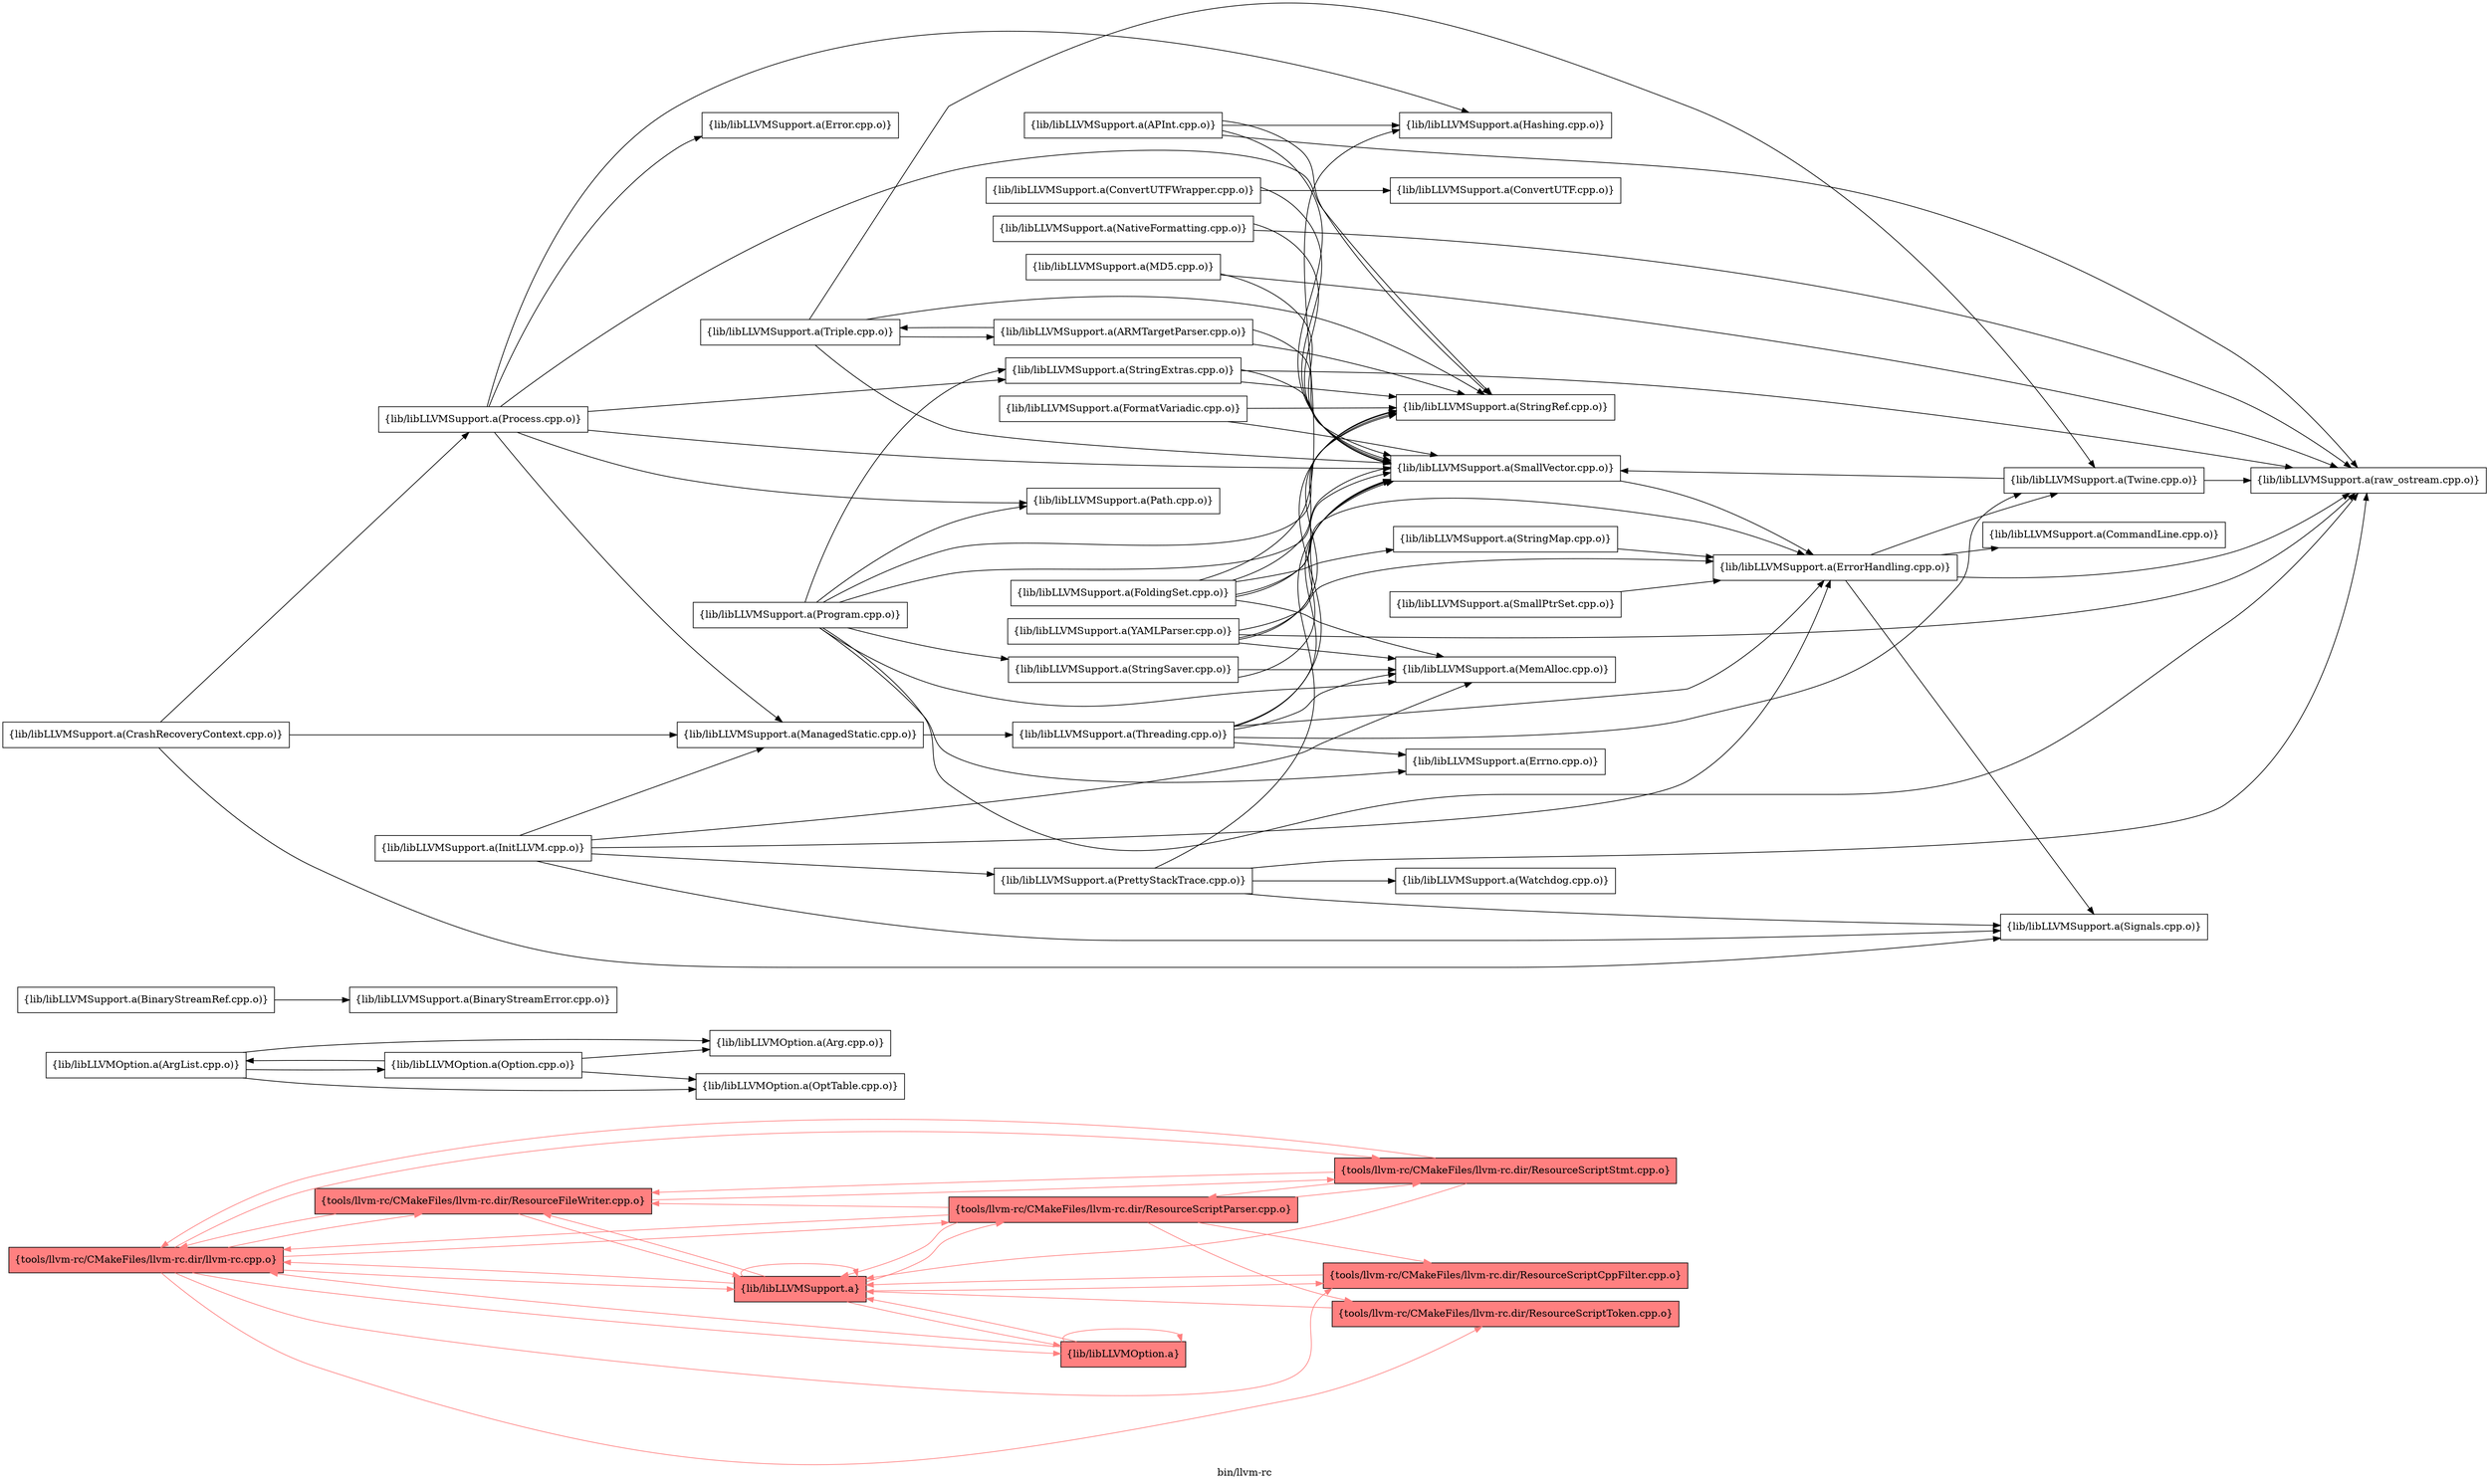 digraph "bin/llvm-rc" {
	label="bin/llvm-rc";
	rankdir="LR"
	{ rank=same; Node0x55cefd5dfe48;  }

	Node0x55cefd5dfe48 [shape=record,shape=box,style=filled,fillcolor="1.000000 0.5 1",group=1,label="{tools/llvm-rc/CMakeFiles/llvm-rc.dir/llvm-rc.cpp.o}"];
	Node0x55cefd5dfe48 -> Node0x55cefd5e0ac8[color="1.000000 0.5 1"];
	Node0x55cefd5dfe48 -> Node0x55cefd5dee08[color="1.000000 0.5 1"];
	Node0x55cefd5dfe48 -> Node0x55cefd5df588[color="1.000000 0.5 1"];
	Node0x55cefd5dfe48 -> Node0x55cefd5df218[color="1.000000 0.5 1"];
	Node0x55cefd5dfe48 -> Node0x55cefd5df8f8[color="1.000000 0.5 1"];
	Node0x55cefd5dfe48 -> Node0x55cefd5e0078[color="1.000000 0.5 1"];
	Node0x55cefd5dfe48 -> Node0x55cefd5e05c8[color="1.000000 0.5 1"];
	Node0x55cefd5e0ac8 [shape=record,shape=box,style=filled,fillcolor="1.000000 0.5 1",group=1,label="{tools/llvm-rc/CMakeFiles/llvm-rc.dir/ResourceFileWriter.cpp.o}"];
	Node0x55cefd5e0ac8 -> Node0x55cefd5dfe48[color="1.000000 0.5 1"];
	Node0x55cefd5e0ac8 -> Node0x55cefd5df218[color="1.000000 0.5 1"];
	Node0x55cefd5e0ac8 -> Node0x55cefd5e05c8[color="1.000000 0.5 1"];
	Node0x55cefd5dee08 [shape=record,shape=box,style=filled,fillcolor="1.000000 0.5 1",group=1,label="{tools/llvm-rc/CMakeFiles/llvm-rc.dir/ResourceScriptCppFilter.cpp.o}"];
	Node0x55cefd5dee08 -> Node0x55cefd5e05c8[color="1.000000 0.5 1"];
	Node0x55cefd5df588 [shape=record,shape=box,style=filled,fillcolor="1.000000 0.5 1",group=1,label="{tools/llvm-rc/CMakeFiles/llvm-rc.dir/ResourceScriptParser.cpp.o}"];
	Node0x55cefd5df588 -> Node0x55cefd5dfe48[color="1.000000 0.5 1"];
	Node0x55cefd5df588 -> Node0x55cefd5e0ac8[color="1.000000 0.5 1"];
	Node0x55cefd5df588 -> Node0x55cefd5dee08[color="1.000000 0.5 1"];
	Node0x55cefd5df588 -> Node0x55cefd5df218[color="1.000000 0.5 1"];
	Node0x55cefd5df588 -> Node0x55cefd5df8f8[color="1.000000 0.5 1"];
	Node0x55cefd5df588 -> Node0x55cefd5e05c8[color="1.000000 0.5 1"];
	Node0x55cefd5df218 [shape=record,shape=box,style=filled,fillcolor="1.000000 0.5 1",group=1,label="{tools/llvm-rc/CMakeFiles/llvm-rc.dir/ResourceScriptStmt.cpp.o}"];
	Node0x55cefd5df218 -> Node0x55cefd5dfe48[color="1.000000 0.5 1"];
	Node0x55cefd5df218 -> Node0x55cefd5e0ac8[color="1.000000 0.5 1"];
	Node0x55cefd5df218 -> Node0x55cefd5df588[color="1.000000 0.5 1"];
	Node0x55cefd5df218 -> Node0x55cefd5e05c8[color="1.000000 0.5 1"];
	Node0x55cefd5df8f8 [shape=record,shape=box,style=filled,fillcolor="1.000000 0.5 1",group=1,label="{tools/llvm-rc/CMakeFiles/llvm-rc.dir/ResourceScriptToken.cpp.o}"];
	Node0x55cefd5df8f8 -> Node0x55cefd5e05c8[color="1.000000 0.5 1"];
	Node0x55cefd5e0078 [shape=record,shape=box,style=filled,fillcolor="1.000000 0.5 1",group=1,label="{lib/libLLVMOption.a}"];
	Node0x55cefd5e0078 -> Node0x55cefd5e05c8[color="1.000000 0.5 1"];
	Node0x55cefd5e0078 -> Node0x55cefd5dfe48[color="1.000000 0.5 1"];
	Node0x55cefd5e0078 -> Node0x55cefd5e0078[color="1.000000 0.5 1"];
	Node0x55cefd5e05c8 [shape=record,shape=box,style=filled,fillcolor="1.000000 0.5 1",group=1,label="{lib/libLLVMSupport.a}"];
	Node0x55cefd5e05c8 -> Node0x55cefd5e0ac8[color="1.000000 0.5 1"];
	Node0x55cefd5e05c8 -> Node0x55cefd5df588[color="1.000000 0.5 1"];
	Node0x55cefd5e05c8 -> Node0x55cefd5e05c8[color="1.000000 0.5 1"];
	Node0x55cefd5e05c8 -> Node0x55cefd5dfe48[color="1.000000 0.5 1"];
	Node0x55cefd5e05c8 -> Node0x55cefd5dee08[color="1.000000 0.5 1"];
	Node0x55cefd5e05c8 -> Node0x55cefd5e0078[color="1.000000 0.5 1"];
	Node0x55cefd5dfe98 [shape=record,shape=box,group=0,label="{lib/libLLVMOption.a(ArgList.cpp.o)}"];
	Node0x55cefd5dfe98 -> Node0x55cefd5df7b8;
	Node0x55cefd5dfe98 -> Node0x55cefd5df268;
	Node0x55cefd5dfe98 -> Node0x55cefd5deae8;
	Node0x55cefd5df7b8 [shape=record,shape=box,group=0,label="{lib/libLLVMOption.a(Arg.cpp.o)}"];
	Node0x55cefd5df268 [shape=record,shape=box,group=0,label="{lib/libLLVMOption.a(Option.cpp.o)}"];
	Node0x55cefd5df268 -> Node0x55cefd5dfe98;
	Node0x55cefd5df268 -> Node0x55cefd5df7b8;
	Node0x55cefd5df268 -> Node0x55cefd5deae8;
	Node0x55cefd5deae8 [shape=record,shape=box,group=0,label="{lib/libLLVMOption.a(OptTable.cpp.o)}"];
	Node0x55cefd5dfc18 [shape=record,shape=box,group=0,label="{lib/libLLVMSupport.a(BinaryStreamRef.cpp.o)}"];
	Node0x55cefd5dfc18 -> Node0x55cefd5dfcb8;
	Node0x55cefd5dfcb8 [shape=record,shape=box,group=0,label="{lib/libLLVMSupport.a(BinaryStreamError.cpp.o)}"];
	Node0x55cefd5e0b18 [shape=record,shape=box,group=0,label="{lib/libLLVMSupport.a(ConvertUTFWrapper.cpp.o)}"];
	Node0x55cefd5e0b18 -> Node0x55cefd5de908;
	Node0x55cefd5e0b18 -> Node0x55cefd5dffd8;
	Node0x55cefd5de908 [shape=record,shape=box,group=0,label="{lib/libLLVMSupport.a(ConvertUTF.cpp.o)}"];
	Node0x55cefd5dffd8 [shape=record,shape=box,group=0,label="{lib/libLLVMSupport.a(SmallVector.cpp.o)}"];
	Node0x55cefd5dffd8 -> Node0x55cefd5df038;
	Node0x55cefd5df038 [shape=record,shape=box,group=0,label="{lib/libLLVMSupport.a(ErrorHandling.cpp.o)}"];
	Node0x55cefd5df038 -> Node0x55cefd5e02f8;
	Node0x55cefd5df038 -> Node0x55cefd5deb88;
	Node0x55cefd5df038 -> Node0x55cefd5df3a8;
	Node0x55cefd5df038 -> Node0x55cefd5dfd58;
	Node0x55cefd5e02f8 [shape=record,shape=box,group=0,label="{lib/libLLVMSupport.a(CommandLine.cpp.o)}"];
	Node0x55cefd5deb88 [shape=record,shape=box,group=0,label="{lib/libLLVMSupport.a(Twine.cpp.o)}"];
	Node0x55cefd5deb88 -> Node0x55cefd5dffd8;
	Node0x55cefd5deb88 -> Node0x55cefd5df3a8;
	Node0x55cefd5df3a8 [shape=record,shape=box,group=0,label="{lib/libLLVMSupport.a(raw_ostream.cpp.o)}"];
	Node0x55cefd5dfd58 [shape=record,shape=box,group=0,label="{lib/libLLVMSupport.a(Signals.cpp.o)}"];
	Node0x55cefd5e07f8 [shape=record,shape=box,group=0,label="{lib/libLLVMSupport.a(InitLLVM.cpp.o)}"];
	Node0x55cefd5e07f8 -> Node0x55cefd5df038;
	Node0x55cefd5e07f8 -> Node0x55cefd5ded18;
	Node0x55cefd5e07f8 -> Node0x55cefd5de688;
	Node0x55cefd5e07f8 -> Node0x55cefd5e0618;
	Node0x55cefd5e07f8 -> Node0x55cefd5dfd58;
	Node0x55cefd5ded18 [shape=record,shape=box,group=0,label="{lib/libLLVMSupport.a(ManagedStatic.cpp.o)}"];
	Node0x55cefd5ded18 -> Node0x55cefd5dee58;
	Node0x55cefd5de688 [shape=record,shape=box,group=0,label="{lib/libLLVMSupport.a(MemAlloc.cpp.o)}"];
	Node0x55cefd5e0618 [shape=record,shape=box,group=0,label="{lib/libLLVMSupport.a(PrettyStackTrace.cpp.o)}"];
	Node0x55cefd5e0618 -> Node0x55cefd5dffd8;
	Node0x55cefd5e0618 -> Node0x55cefd5df3a8;
	Node0x55cefd5e0618 -> Node0x55cefd5dfd58;
	Node0x55cefd5e0618 -> Node0x55cefd5df3f8;
	Node0x55cefd5dee58 [shape=record,shape=box,group=0,label="{lib/libLLVMSupport.a(Threading.cpp.o)}"];
	Node0x55cefd5dee58 -> Node0x55cefd5df038;
	Node0x55cefd5dee58 -> Node0x55cefd5de688;
	Node0x55cefd5dee58 -> Node0x55cefd5dffd8;
	Node0x55cefd5dee58 -> Node0x55cefd5df8a8;
	Node0x55cefd5dee58 -> Node0x55cefd5deb88;
	Node0x55cefd5dee58 -> Node0x55cefd5e0118;
	Node0x55cefd5df3f8 [shape=record,shape=box,group=0,label="{lib/libLLVMSupport.a(Watchdog.cpp.o)}"];
	Node0x55cefd5df948 [shape=record,shape=box,group=0,label="{lib/libLLVMSupport.a(SmallPtrSet.cpp.o)}"];
	Node0x55cefd5df948 -> Node0x55cefd5df038;
	Node0x55cefd5df2b8 [shape=record,shape=box,group=0,label="{lib/libLLVMSupport.a(StringMap.cpp.o)}"];
	Node0x55cefd5df2b8 -> Node0x55cefd5df038;
	Node0x55cefd5df178 [shape=record,shape=box,group=0,label="{lib/libLLVMSupport.a(StringSaver.cpp.o)}"];
	Node0x55cefd5df178 -> Node0x55cefd5de688;
	Node0x55cefd5df178 -> Node0x55cefd5dffd8;
	Node0x55cefd5e07a8 [shape=record,shape=box,group=0,label="{lib/libLLVMSupport.a(APInt.cpp.o)}"];
	Node0x55cefd5e07a8 -> Node0x55cefd5dffd8;
	Node0x55cefd5e07a8 -> Node0x55cefd5df8a8;
	Node0x55cefd5e07a8 -> Node0x55cefd5e00c8;
	Node0x55cefd5e07a8 -> Node0x55cefd5df3a8;
	Node0x55cefd5df8a8 [shape=record,shape=box,group=0,label="{lib/libLLVMSupport.a(StringRef.cpp.o)}"];
	Node0x55cefd5e00c8 [shape=record,shape=box,group=0,label="{lib/libLLVMSupport.a(Hashing.cpp.o)}"];
	Node0x55cefd5e09d8 [shape=record,shape=box,group=0,label="{lib/libLLVMSupport.a(FoldingSet.cpp.o)}"];
	Node0x55cefd5e09d8 -> Node0x55cefd5df038;
	Node0x55cefd5e09d8 -> Node0x55cefd5de688;
	Node0x55cefd5e09d8 -> Node0x55cefd5dffd8;
	Node0x55cefd5e09d8 -> Node0x55cefd5df2b8;
	Node0x55cefd5e09d8 -> Node0x55cefd5df8a8;
	Node0x55cefd5e09d8 -> Node0x55cefd5e00c8;
	Node0x55cefd5df0d8 [shape=record,shape=box,group=0,label="{lib/libLLVMSupport.a(Triple.cpp.o)}"];
	Node0x55cefd5df0d8 -> Node0x55cefd5dffd8;
	Node0x55cefd5df0d8 -> Node0x55cefd5df8a8;
	Node0x55cefd5df0d8 -> Node0x55cefd5de8b8;
	Node0x55cefd5df0d8 -> Node0x55cefd5deb88;
	Node0x55cefd5de8b8 [shape=record,shape=box,group=0,label="{lib/libLLVMSupport.a(ARMTargetParser.cpp.o)}"];
	Node0x55cefd5de8b8 -> Node0x55cefd5dffd8;
	Node0x55cefd5de8b8 -> Node0x55cefd5df8a8;
	Node0x55cefd5de8b8 -> Node0x55cefd5df0d8;
	Node0x55cefd5de9f8 [shape=record,shape=box,group=0,label="{lib/libLLVMSupport.a(YAMLParser.cpp.o)}"];
	Node0x55cefd5de9f8 -> Node0x55cefd5df038;
	Node0x55cefd5de9f8 -> Node0x55cefd5de688;
	Node0x55cefd5de9f8 -> Node0x55cefd5dffd8;
	Node0x55cefd5de9f8 -> Node0x55cefd5df8a8;
	Node0x55cefd5de9f8 -> Node0x55cefd5df3a8;
	Node0x55cefd5e0028 [shape=record,shape=box,group=0,label="{lib/libLLVMSupport.a(NativeFormatting.cpp.o)}"];
	Node0x55cefd5e0028 -> Node0x55cefd5dffd8;
	Node0x55cefd5e0028 -> Node0x55cefd5df3a8;
	Node0x55cefd5e0ca8 [shape=record,shape=box,group=0,label="{lib/libLLVMSupport.a(FormatVariadic.cpp.o)}"];
	Node0x55cefd5e0ca8 -> Node0x55cefd5dffd8;
	Node0x55cefd5e0ca8 -> Node0x55cefd5df8a8;
	Node0x55cefd5df538 [shape=record,shape=box,group=0,label="{lib/libLLVMSupport.a(MD5.cpp.o)}"];
	Node0x55cefd5df538 -> Node0x55cefd5dffd8;
	Node0x55cefd5df538 -> Node0x55cefd5df3a8;
	Node0x55cefd5e0258 [shape=record,shape=box,group=0,label="{lib/libLLVMSupport.a(Process.cpp.o)}"];
	Node0x55cefd5e0258 -> Node0x55cefd5df4e8;
	Node0x55cefd5e0258 -> Node0x55cefd5ded18;
	Node0x55cefd5e0258 -> Node0x55cefd5dffd8;
	Node0x55cefd5e0258 -> Node0x55cefd5df8a8;
	Node0x55cefd5e0258 -> Node0x55cefd5e00c8;
	Node0x55cefd5e0258 -> Node0x55cefd5de958;
	Node0x55cefd5e0258 -> Node0x55cefd5dec28;
	Node0x55cefd5df4e8 [shape=record,shape=box,group=0,label="{lib/libLLVMSupport.a(Error.cpp.o)}"];
	Node0x55cefd5de958 [shape=record,shape=box,group=0,label="{lib/libLLVMSupport.a(Path.cpp.o)}"];
	Node0x55cefd5dec28 [shape=record,shape=box,group=0,label="{lib/libLLVMSupport.a(StringExtras.cpp.o)}"];
	Node0x55cefd5dec28 -> Node0x55cefd5dffd8;
	Node0x55cefd5dec28 -> Node0x55cefd5df8a8;
	Node0x55cefd5dec28 -> Node0x55cefd5df3a8;
	Node0x55cefd5dfbc8 [shape=record,shape=box,group=0,label="{lib/libLLVMSupport.a(CrashRecoveryContext.cpp.o)}"];
	Node0x55cefd5dfbc8 -> Node0x55cefd5ded18;
	Node0x55cefd5dfbc8 -> Node0x55cefd5e0258;
	Node0x55cefd5dfbc8 -> Node0x55cefd5dfd58;
	Node0x55cefd5df998 [shape=record,shape=box,group=0,label="{lib/libLLVMSupport.a(Program.cpp.o)}"];
	Node0x55cefd5df998 -> Node0x55cefd5de688;
	Node0x55cefd5df998 -> Node0x55cefd5dffd8;
	Node0x55cefd5df998 -> Node0x55cefd5df178;
	Node0x55cefd5df998 -> Node0x55cefd5df8a8;
	Node0x55cefd5df998 -> Node0x55cefd5df3a8;
	Node0x55cefd5df998 -> Node0x55cefd5de958;
	Node0x55cefd5df998 -> Node0x55cefd5dec28;
	Node0x55cefd5df998 -> Node0x55cefd5e0118;
	Node0x55cefd5e0118 [shape=record,shape=box,group=0,label="{lib/libLLVMSupport.a(Errno.cpp.o)}"];
}
